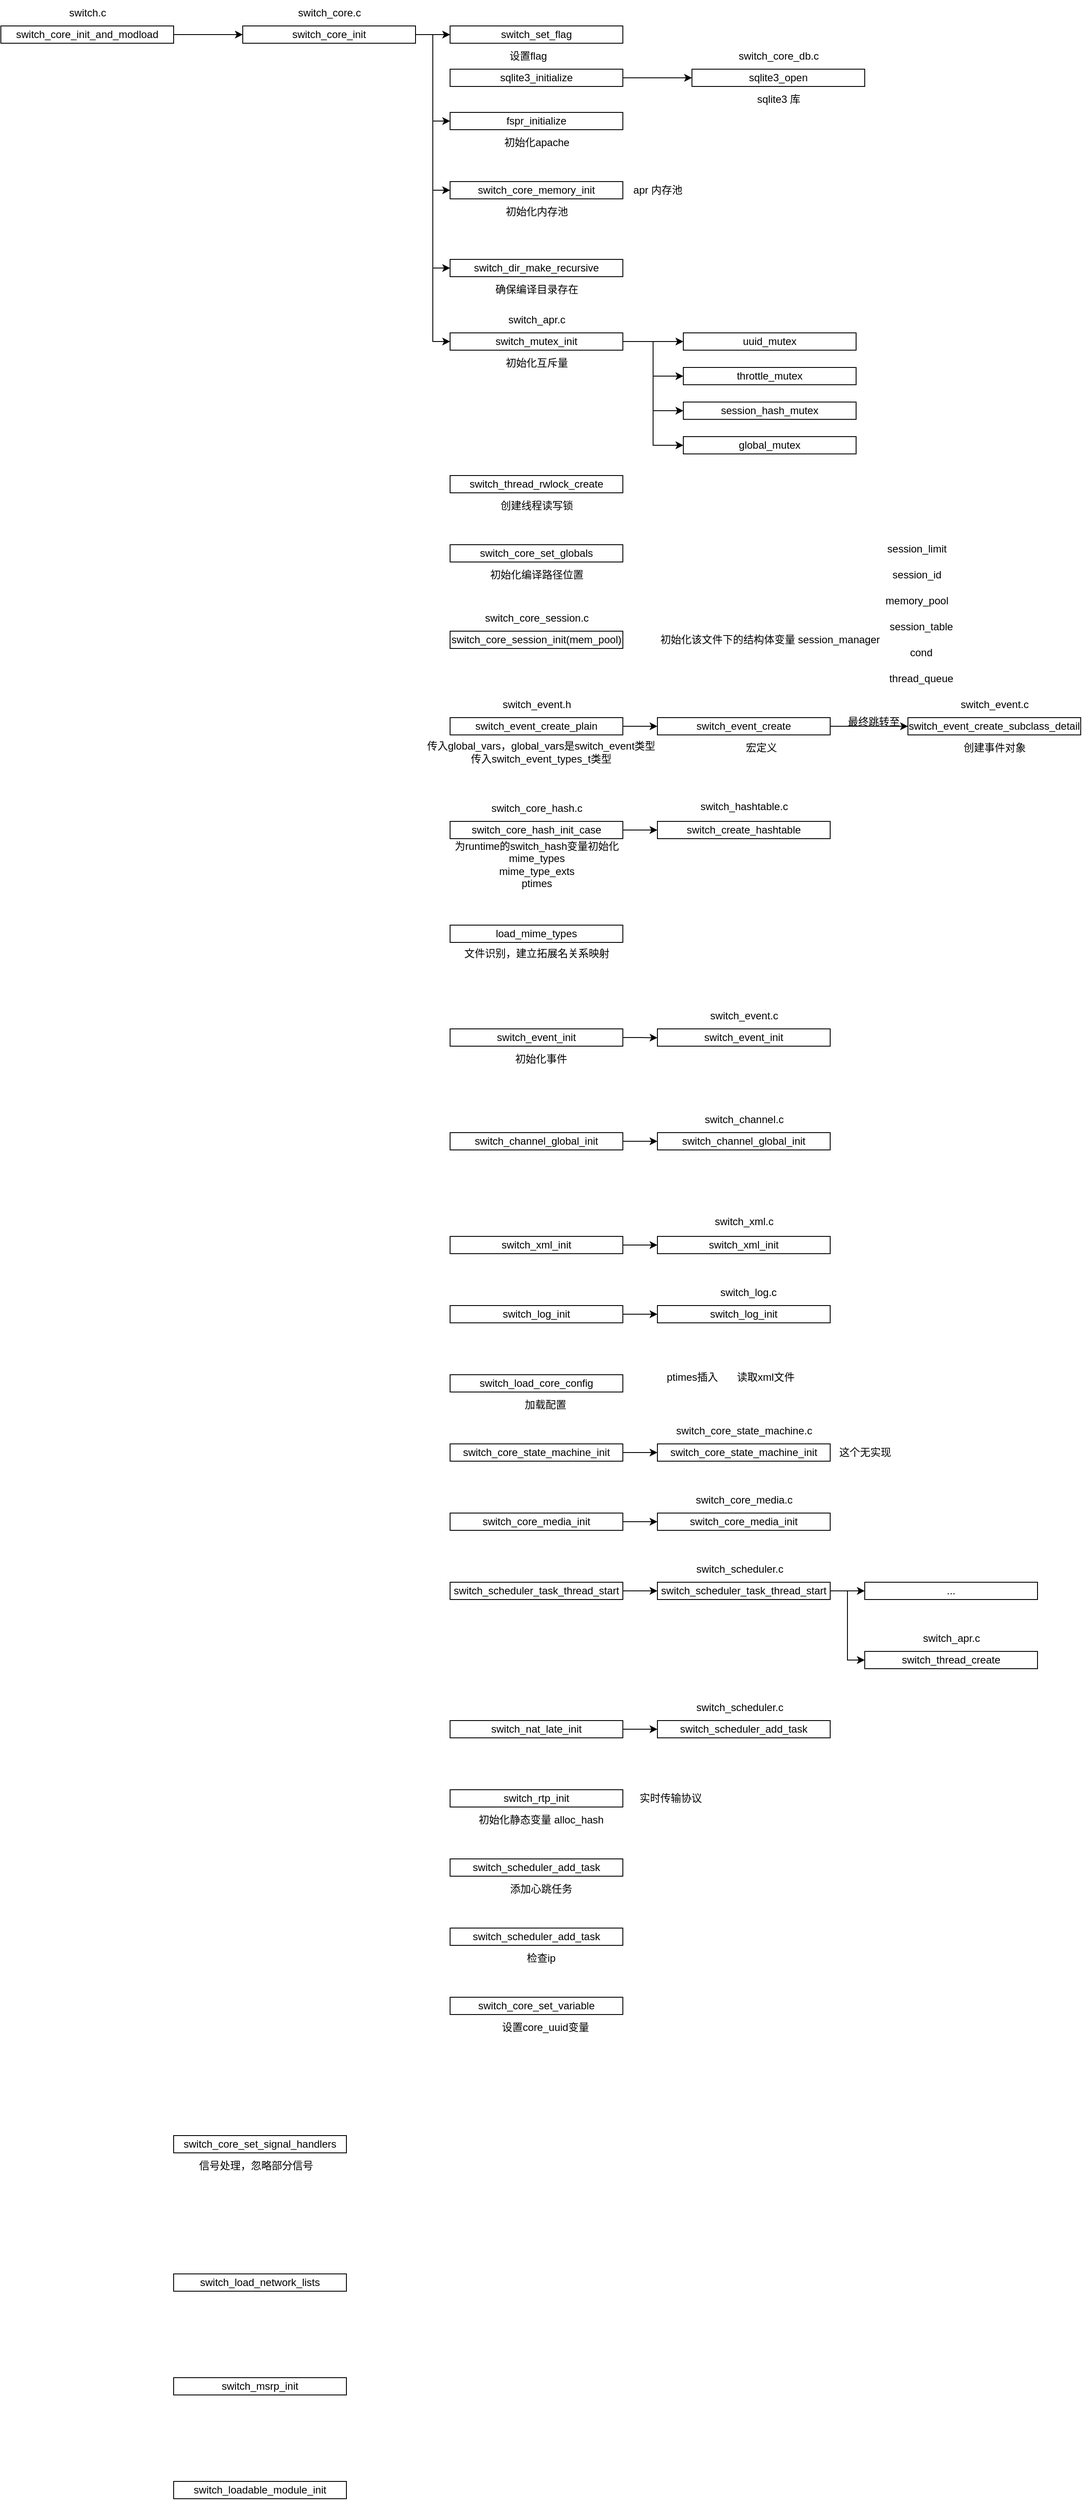 <mxfile version="26.1.1">
  <diagram name="第 1 页" id="NIKm5u_OcecL-wUZ7irG">
    <mxGraphModel dx="2117" dy="1071" grid="1" gridSize="10" guides="1" tooltips="1" connect="1" arrows="1" fold="1" page="0" pageScale="1" pageWidth="827" pageHeight="1169" math="0" shadow="0">
      <root>
        <mxCell id="0" />
        <mxCell id="1" parent="0" />
        <mxCell id="Du1km49-I_4X1p5Vd2DB-17" style="edgeStyle=orthogonalEdgeStyle;rounded=0;orthogonalLoop=1;jettySize=auto;html=1;exitX=1;exitY=0.5;exitDx=0;exitDy=0;entryX=0;entryY=0.5;entryDx=0;entryDy=0;" edge="1" parent="1" source="K7JPd8DOM5qQNK8OJW2y-4" target="Du1km49-I_4X1p5Vd2DB-1">
          <mxGeometry relative="1" as="geometry" />
        </mxCell>
        <mxCell id="K7JPd8DOM5qQNK8OJW2y-4" value="switch_core_init_and_modload" style="rounded=0;whiteSpace=wrap;html=1;" parent="1" vertex="1">
          <mxGeometry x="-640" y="-120" width="200" height="20" as="geometry" />
        </mxCell>
        <mxCell id="Du1km49-I_4X1p5Vd2DB-9" style="edgeStyle=orthogonalEdgeStyle;rounded=0;orthogonalLoop=1;jettySize=auto;html=1;exitX=1;exitY=0.5;exitDx=0;exitDy=0;" edge="1" parent="1" source="Du1km49-I_4X1p5Vd2DB-1" target="Du1km49-I_4X1p5Vd2DB-8">
          <mxGeometry relative="1" as="geometry" />
        </mxCell>
        <mxCell id="Du1km49-I_4X1p5Vd2DB-11" style="edgeStyle=orthogonalEdgeStyle;rounded=0;orthogonalLoop=1;jettySize=auto;html=1;exitX=1;exitY=0.5;exitDx=0;exitDy=0;entryX=0;entryY=0.5;entryDx=0;entryDy=0;" edge="1" parent="1" source="Du1km49-I_4X1p5Vd2DB-1" target="Du1km49-I_4X1p5Vd2DB-10">
          <mxGeometry relative="1" as="geometry" />
        </mxCell>
        <mxCell id="Du1km49-I_4X1p5Vd2DB-13" style="edgeStyle=orthogonalEdgeStyle;rounded=0;orthogonalLoop=1;jettySize=auto;html=1;exitX=1;exitY=0.5;exitDx=0;exitDy=0;entryX=0;entryY=0.5;entryDx=0;entryDy=0;" edge="1" parent="1" source="Du1km49-I_4X1p5Vd2DB-1" target="Du1km49-I_4X1p5Vd2DB-12">
          <mxGeometry relative="1" as="geometry" />
        </mxCell>
        <mxCell id="Du1km49-I_4X1p5Vd2DB-15" style="edgeStyle=orthogonalEdgeStyle;rounded=0;orthogonalLoop=1;jettySize=auto;html=1;exitX=1;exitY=0.5;exitDx=0;exitDy=0;entryX=0;entryY=0.5;entryDx=0;entryDy=0;" edge="1" parent="1" source="Du1km49-I_4X1p5Vd2DB-1" target="Du1km49-I_4X1p5Vd2DB-14">
          <mxGeometry relative="1" as="geometry" />
        </mxCell>
        <mxCell id="Du1km49-I_4X1p5Vd2DB-23" style="edgeStyle=orthogonalEdgeStyle;rounded=0;orthogonalLoop=1;jettySize=auto;html=1;exitX=1;exitY=0.5;exitDx=0;exitDy=0;entryX=0;entryY=0.5;entryDx=0;entryDy=0;" edge="1" parent="1" source="Du1km49-I_4X1p5Vd2DB-1" target="Du1km49-I_4X1p5Vd2DB-21">
          <mxGeometry relative="1" as="geometry" />
        </mxCell>
        <mxCell id="Du1km49-I_4X1p5Vd2DB-1" value="switch_core_init" style="rounded=0;whiteSpace=wrap;html=1;" vertex="1" parent="1">
          <mxGeometry x="-360" y="-120" width="200" height="20" as="geometry" />
        </mxCell>
        <mxCell id="Du1km49-I_4X1p5Vd2DB-5" value="设置flag" style="text;html=1;align=center;verticalAlign=middle;resizable=0;points=[];autosize=1;strokeColor=none;fillColor=none;" vertex="1" parent="1">
          <mxGeometry x="-65" y="-100" width="70" height="30" as="geometry" />
        </mxCell>
        <mxCell id="Du1km49-I_4X1p5Vd2DB-8" value="switch_set_flag" style="rounded=0;whiteSpace=wrap;html=1;" vertex="1" parent="1">
          <mxGeometry x="-120" y="-120" width="200" height="20" as="geometry" />
        </mxCell>
        <mxCell id="Du1km49-I_4X1p5Vd2DB-10" value="fspr_initialize" style="rounded=0;whiteSpace=wrap;html=1;" vertex="1" parent="1">
          <mxGeometry x="-120" y="-20" width="200" height="20" as="geometry" />
        </mxCell>
        <mxCell id="Du1km49-I_4X1p5Vd2DB-12" value="switch_core_memory_init" style="rounded=0;whiteSpace=wrap;html=1;" vertex="1" parent="1">
          <mxGeometry x="-120" y="60" width="200" height="20" as="geometry" />
        </mxCell>
        <mxCell id="Du1km49-I_4X1p5Vd2DB-14" value="switch_dir_make_recursive" style="rounded=0;whiteSpace=wrap;html=1;" vertex="1" parent="1">
          <mxGeometry x="-120" y="150" width="200" height="20" as="geometry" />
        </mxCell>
        <mxCell id="Du1km49-I_4X1p5Vd2DB-16" value="确保编译目录存在" style="text;html=1;align=center;verticalAlign=middle;resizable=0;points=[];autosize=1;strokeColor=none;fillColor=none;" vertex="1" parent="1">
          <mxGeometry x="-80" y="170" width="120" height="30" as="geometry" />
        </mxCell>
        <mxCell id="Du1km49-I_4X1p5Vd2DB-19" value="初始化内存池" style="text;html=1;align=center;verticalAlign=middle;resizable=0;points=[];autosize=1;strokeColor=none;fillColor=none;" vertex="1" parent="1">
          <mxGeometry x="-70" y="80" width="100" height="30" as="geometry" />
        </mxCell>
        <mxCell id="Du1km49-I_4X1p5Vd2DB-20" value="初始化apache" style="text;html=1;align=center;verticalAlign=middle;resizable=0;points=[];autosize=1;strokeColor=none;fillColor=none;" vertex="1" parent="1">
          <mxGeometry x="-70" width="100" height="30" as="geometry" />
        </mxCell>
        <mxCell id="Du1km49-I_4X1p5Vd2DB-28" style="edgeStyle=orthogonalEdgeStyle;rounded=0;orthogonalLoop=1;jettySize=auto;html=1;exitX=1;exitY=0.5;exitDx=0;exitDy=0;" edge="1" parent="1" source="Du1km49-I_4X1p5Vd2DB-21" target="Du1km49-I_4X1p5Vd2DB-25">
          <mxGeometry relative="1" as="geometry" />
        </mxCell>
        <mxCell id="Du1km49-I_4X1p5Vd2DB-30" style="edgeStyle=orthogonalEdgeStyle;rounded=0;orthogonalLoop=1;jettySize=auto;html=1;exitX=1;exitY=0.5;exitDx=0;exitDy=0;entryX=0;entryY=0.5;entryDx=0;entryDy=0;" edge="1" parent="1" source="Du1km49-I_4X1p5Vd2DB-21" target="Du1km49-I_4X1p5Vd2DB-26">
          <mxGeometry relative="1" as="geometry" />
        </mxCell>
        <mxCell id="Du1km49-I_4X1p5Vd2DB-31" style="edgeStyle=orthogonalEdgeStyle;rounded=0;orthogonalLoop=1;jettySize=auto;html=1;exitX=1;exitY=0.5;exitDx=0;exitDy=0;entryX=0;entryY=0.5;entryDx=0;entryDy=0;" edge="1" parent="1" source="Du1km49-I_4X1p5Vd2DB-21" target="Du1km49-I_4X1p5Vd2DB-27">
          <mxGeometry relative="1" as="geometry" />
        </mxCell>
        <mxCell id="Du1km49-I_4X1p5Vd2DB-33" style="edgeStyle=orthogonalEdgeStyle;rounded=0;orthogonalLoop=1;jettySize=auto;html=1;exitX=1;exitY=0.5;exitDx=0;exitDy=0;entryX=0;entryY=0.5;entryDx=0;entryDy=0;" edge="1" parent="1" source="Du1km49-I_4X1p5Vd2DB-21" target="Du1km49-I_4X1p5Vd2DB-32">
          <mxGeometry relative="1" as="geometry" />
        </mxCell>
        <mxCell id="Du1km49-I_4X1p5Vd2DB-21" value="switch_mutex_init" style="rounded=0;whiteSpace=wrap;html=1;" vertex="1" parent="1">
          <mxGeometry x="-120" y="235" width="200" height="20" as="geometry" />
        </mxCell>
        <mxCell id="Du1km49-I_4X1p5Vd2DB-24" value="初始化互斥量" style="text;html=1;align=center;verticalAlign=middle;resizable=0;points=[];autosize=1;strokeColor=none;fillColor=none;" vertex="1" parent="1">
          <mxGeometry x="-70" y="255" width="100" height="30" as="geometry" />
        </mxCell>
        <mxCell id="Du1km49-I_4X1p5Vd2DB-25" value="uuid_mutex" style="rounded=0;whiteSpace=wrap;html=1;" vertex="1" parent="1">
          <mxGeometry x="150" y="235" width="200" height="20" as="geometry" />
        </mxCell>
        <mxCell id="Du1km49-I_4X1p5Vd2DB-26" value="throttle_mutex" style="rounded=0;whiteSpace=wrap;html=1;" vertex="1" parent="1">
          <mxGeometry x="150" y="275" width="200" height="20" as="geometry" />
        </mxCell>
        <mxCell id="Du1km49-I_4X1p5Vd2DB-27" value="session_hash_mutex" style="rounded=0;whiteSpace=wrap;html=1;" vertex="1" parent="1">
          <mxGeometry x="150" y="315" width="200" height="20" as="geometry" />
        </mxCell>
        <mxCell id="Du1km49-I_4X1p5Vd2DB-32" value="global_mutex" style="rounded=0;whiteSpace=wrap;html=1;" vertex="1" parent="1">
          <mxGeometry x="150" y="355" width="200" height="20" as="geometry" />
        </mxCell>
        <mxCell id="Du1km49-I_4X1p5Vd2DB-34" value="switch.c" style="text;html=1;align=center;verticalAlign=middle;resizable=0;points=[];autosize=1;strokeColor=none;fillColor=none;" vertex="1" parent="1">
          <mxGeometry x="-575" y="-150" width="70" height="30" as="geometry" />
        </mxCell>
        <mxCell id="Du1km49-I_4X1p5Vd2DB-35" value="switch_core.c" style="text;html=1;align=center;verticalAlign=middle;resizable=0;points=[];autosize=1;strokeColor=none;fillColor=none;" vertex="1" parent="1">
          <mxGeometry x="-310" y="-150" width="100" height="30" as="geometry" />
        </mxCell>
        <mxCell id="Du1km49-I_4X1p5Vd2DB-37" value="switch_apr.c" style="text;html=1;align=center;verticalAlign=middle;resizable=0;points=[];autosize=1;strokeColor=none;fillColor=none;" vertex="1" parent="1">
          <mxGeometry x="-65" y="205" width="90" height="30" as="geometry" />
        </mxCell>
        <mxCell id="Du1km49-I_4X1p5Vd2DB-38" value="switch_thread_rwlock_create" style="rounded=0;whiteSpace=wrap;html=1;" vertex="1" parent="1">
          <mxGeometry x="-120" y="400" width="200" height="20" as="geometry" />
        </mxCell>
        <mxCell id="Du1km49-I_4X1p5Vd2DB-39" value="switch_core_set_globals" style="rounded=0;whiteSpace=wrap;html=1;" vertex="1" parent="1">
          <mxGeometry x="-120" y="480" width="200" height="20" as="geometry" />
        </mxCell>
        <mxCell id="Du1km49-I_4X1p5Vd2DB-40" value="switch_core_session_init(mem_pool)" style="rounded=0;whiteSpace=wrap;html=1;" vertex="1" parent="1">
          <mxGeometry x="-120" y="580" width="200" height="20" as="geometry" />
        </mxCell>
        <mxCell id="Du1km49-I_4X1p5Vd2DB-75" style="edgeStyle=orthogonalEdgeStyle;rounded=0;orthogonalLoop=1;jettySize=auto;html=1;exitX=1;exitY=0.5;exitDx=0;exitDy=0;" edge="1" parent="1" source="Du1km49-I_4X1p5Vd2DB-41" target="Du1km49-I_4X1p5Vd2DB-68">
          <mxGeometry relative="1" as="geometry" />
        </mxCell>
        <mxCell id="Du1km49-I_4X1p5Vd2DB-41" value="switch_event_create_plain" style="rounded=0;whiteSpace=wrap;html=1;" vertex="1" parent="1">
          <mxGeometry x="-120" y="680" width="200" height="20" as="geometry" />
        </mxCell>
        <mxCell id="Du1km49-I_4X1p5Vd2DB-81" style="edgeStyle=orthogonalEdgeStyle;rounded=0;orthogonalLoop=1;jettySize=auto;html=1;exitX=1;exitY=0.5;exitDx=0;exitDy=0;entryX=0;entryY=0.5;entryDx=0;entryDy=0;" edge="1" parent="1" source="Du1km49-I_4X1p5Vd2DB-42" target="Du1km49-I_4X1p5Vd2DB-80">
          <mxGeometry relative="1" as="geometry" />
        </mxCell>
        <mxCell id="Du1km49-I_4X1p5Vd2DB-42" value="switch_core_hash_init_case" style="rounded=0;whiteSpace=wrap;html=1;" vertex="1" parent="1">
          <mxGeometry x="-120" y="800" width="200" height="20" as="geometry" />
        </mxCell>
        <mxCell id="Du1km49-I_4X1p5Vd2DB-43" value="load_mime_types" style="rounded=0;whiteSpace=wrap;html=1;" vertex="1" parent="1">
          <mxGeometry x="-120" y="920" width="200" height="20" as="geometry" />
        </mxCell>
        <mxCell id="Du1km49-I_4X1p5Vd2DB-44" value="创建线程读写锁" style="text;html=1;align=center;verticalAlign=middle;resizable=0;points=[];autosize=1;strokeColor=none;fillColor=none;" vertex="1" parent="1">
          <mxGeometry x="-75" y="420" width="110" height="30" as="geometry" />
        </mxCell>
        <mxCell id="Du1km49-I_4X1p5Vd2DB-46" value="初始化编译路径位置" style="text;html=1;align=center;verticalAlign=middle;resizable=0;points=[];autosize=1;strokeColor=none;fillColor=none;" vertex="1" parent="1">
          <mxGeometry x="-85" y="500" width="130" height="30" as="geometry" />
        </mxCell>
        <mxCell id="Du1km49-I_4X1p5Vd2DB-49" style="edgeStyle=orthogonalEdgeStyle;rounded=0;orthogonalLoop=1;jettySize=auto;html=1;exitX=1;exitY=0.5;exitDx=0;exitDy=0;entryX=0;entryY=0.5;entryDx=0;entryDy=0;" edge="1" parent="1" source="Du1km49-I_4X1p5Vd2DB-47" target="Du1km49-I_4X1p5Vd2DB-51">
          <mxGeometry relative="1" as="geometry">
            <mxPoint x="160.0" y="-59.69" as="targetPoint" />
          </mxGeometry>
        </mxCell>
        <mxCell id="Du1km49-I_4X1p5Vd2DB-47" value="sqlite3_initialize" style="rounded=0;whiteSpace=wrap;html=1;" vertex="1" parent="1">
          <mxGeometry x="-120" y="-70" width="200" height="20" as="geometry" />
        </mxCell>
        <mxCell id="Du1km49-I_4X1p5Vd2DB-48" value="switch_core_db.c" style="text;html=1;align=center;verticalAlign=middle;resizable=0;points=[];autosize=1;strokeColor=none;fillColor=none;" vertex="1" parent="1">
          <mxGeometry x="200" y="-100" width="120" height="30" as="geometry" />
        </mxCell>
        <mxCell id="Du1km49-I_4X1p5Vd2DB-51" value="sqlite3_open" style="rounded=0;whiteSpace=wrap;html=1;" vertex="1" parent="1">
          <mxGeometry x="160" y="-70" width="200" height="20" as="geometry" />
        </mxCell>
        <mxCell id="Du1km49-I_4X1p5Vd2DB-54" value="sqlite3 库" style="text;html=1;align=center;verticalAlign=middle;resizable=0;points=[];autosize=1;strokeColor=none;fillColor=none;" vertex="1" parent="1">
          <mxGeometry x="225" y="-50" width="70" height="30" as="geometry" />
        </mxCell>
        <mxCell id="Du1km49-I_4X1p5Vd2DB-56" value="switch_core_session.c" style="text;html=1;align=center;verticalAlign=middle;resizable=0;points=[];autosize=1;strokeColor=none;fillColor=none;" vertex="1" parent="1">
          <mxGeometry x="-90" y="550" width="140" height="30" as="geometry" />
        </mxCell>
        <mxCell id="Du1km49-I_4X1p5Vd2DB-58" value="初始化该文件下的结构体变量 session_manager" style="text;html=1;align=center;verticalAlign=middle;resizable=0;points=[];autosize=1;strokeColor=none;fillColor=none;" vertex="1" parent="1">
          <mxGeometry x="110" y="575" width="280" height="30" as="geometry" />
        </mxCell>
        <mxCell id="Du1km49-I_4X1p5Vd2DB-60" value="session_limit" style="text;html=1;align=center;verticalAlign=middle;resizable=0;points=[];autosize=1;strokeColor=none;fillColor=none;" vertex="1" parent="1">
          <mxGeometry x="375" y="470" width="90" height="30" as="geometry" />
        </mxCell>
        <mxCell id="Du1km49-I_4X1p5Vd2DB-61" value="session_id" style="text;html=1;align=center;verticalAlign=middle;resizable=0;points=[];autosize=1;strokeColor=none;fillColor=none;" vertex="1" parent="1">
          <mxGeometry x="380" y="500" width="80" height="30" as="geometry" />
        </mxCell>
        <mxCell id="Du1km49-I_4X1p5Vd2DB-62" value="memory_pool" style="text;html=1;align=center;verticalAlign=middle;resizable=0;points=[];autosize=1;strokeColor=none;fillColor=none;" vertex="1" parent="1">
          <mxGeometry x="370" y="530" width="100" height="30" as="geometry" />
        </mxCell>
        <mxCell id="Du1km49-I_4X1p5Vd2DB-63" value="session_table" style="text;html=1;align=center;verticalAlign=middle;resizable=0;points=[];autosize=1;strokeColor=none;fillColor=none;" vertex="1" parent="1">
          <mxGeometry x="375" y="560" width="100" height="30" as="geometry" />
        </mxCell>
        <mxCell id="Du1km49-I_4X1p5Vd2DB-64" value="cond" style="text;html=1;align=center;verticalAlign=middle;resizable=0;points=[];autosize=1;strokeColor=none;fillColor=none;" vertex="1" parent="1">
          <mxGeometry x="400" y="590" width="50" height="30" as="geometry" />
        </mxCell>
        <mxCell id="Du1km49-I_4X1p5Vd2DB-65" value="thread_queue" style="text;html=1;align=center;verticalAlign=middle;resizable=0;points=[];autosize=1;strokeColor=none;fillColor=none;" vertex="1" parent="1">
          <mxGeometry x="375" y="620" width="100" height="30" as="geometry" />
        </mxCell>
        <mxCell id="Du1km49-I_4X1p5Vd2DB-66" value="switch_event.h" style="text;html=1;align=center;verticalAlign=middle;resizable=0;points=[];autosize=1;strokeColor=none;fillColor=none;" vertex="1" parent="1">
          <mxGeometry x="-70" y="650" width="100" height="30" as="geometry" />
        </mxCell>
        <mxCell id="Du1km49-I_4X1p5Vd2DB-67" value="传入global_vars，global_vars是switch_event类型&lt;div&gt;传入switch_event_types_t类型&lt;/div&gt;" style="text;html=1;align=center;verticalAlign=middle;resizable=0;points=[];autosize=1;strokeColor=none;fillColor=none;" vertex="1" parent="1">
          <mxGeometry x="-160" y="700" width="290" height="40" as="geometry" />
        </mxCell>
        <mxCell id="Du1km49-I_4X1p5Vd2DB-71" style="edgeStyle=orthogonalEdgeStyle;rounded=0;orthogonalLoop=1;jettySize=auto;html=1;exitX=1;exitY=0.5;exitDx=0;exitDy=0;" edge="1" parent="1" source="Du1km49-I_4X1p5Vd2DB-68" target="Du1km49-I_4X1p5Vd2DB-73">
          <mxGeometry relative="1" as="geometry">
            <mxPoint x="410" y="690" as="targetPoint" />
          </mxGeometry>
        </mxCell>
        <mxCell id="Du1km49-I_4X1p5Vd2DB-68" value="switch_event_create" style="rounded=0;whiteSpace=wrap;html=1;" vertex="1" parent="1">
          <mxGeometry x="120" y="680" width="200" height="20" as="geometry" />
        </mxCell>
        <mxCell id="Du1km49-I_4X1p5Vd2DB-69" value="宏定义" style="text;html=1;align=center;verticalAlign=middle;resizable=0;points=[];autosize=1;strokeColor=none;fillColor=none;" vertex="1" parent="1">
          <mxGeometry x="210" y="700" width="60" height="30" as="geometry" />
        </mxCell>
        <mxCell id="Du1km49-I_4X1p5Vd2DB-72" value="最终跳转至" style="text;html=1;align=center;verticalAlign=middle;resizable=0;points=[];autosize=1;strokeColor=none;fillColor=none;" vertex="1" parent="1">
          <mxGeometry x="330" y="670" width="80" height="30" as="geometry" />
        </mxCell>
        <mxCell id="Du1km49-I_4X1p5Vd2DB-73" value="switch_event_create_subclass_detail" style="rounded=0;whiteSpace=wrap;html=1;" vertex="1" parent="1">
          <mxGeometry x="410" y="680" width="200" height="20" as="geometry" />
        </mxCell>
        <mxCell id="Du1km49-I_4X1p5Vd2DB-74" value="switch_event.c" style="text;html=1;align=center;verticalAlign=middle;resizable=0;points=[];autosize=1;strokeColor=none;fillColor=none;" vertex="1" parent="1">
          <mxGeometry x="460" y="650" width="100" height="30" as="geometry" />
        </mxCell>
        <mxCell id="Du1km49-I_4X1p5Vd2DB-76" value="创建事件对象" style="text;html=1;align=center;verticalAlign=middle;resizable=0;points=[];autosize=1;strokeColor=none;fillColor=none;" vertex="1" parent="1">
          <mxGeometry x="460" y="700" width="100" height="30" as="geometry" />
        </mxCell>
        <mxCell id="Du1km49-I_4X1p5Vd2DB-77" value="switch_core_hash.c" style="text;html=1;align=center;verticalAlign=middle;resizable=0;points=[];autosize=1;strokeColor=none;fillColor=none;" vertex="1" parent="1">
          <mxGeometry x="-85" y="770" width="130" height="30" as="geometry" />
        </mxCell>
        <mxCell id="Du1km49-I_4X1p5Vd2DB-78" value="为runtime的switch_hash变量初始化&lt;div&gt;mime_types&lt;/div&gt;&lt;div&gt;mime_type_exts&lt;/div&gt;&lt;div&gt;ptimes&lt;/div&gt;" style="text;html=1;align=center;verticalAlign=middle;resizable=0;points=[];autosize=1;strokeColor=none;fillColor=none;" vertex="1" parent="1">
          <mxGeometry x="-125" y="815" width="210" height="70" as="geometry" />
        </mxCell>
        <mxCell id="Du1km49-I_4X1p5Vd2DB-80" value="switch_create_hashtable" style="rounded=0;whiteSpace=wrap;html=1;" vertex="1" parent="1">
          <mxGeometry x="120" y="800" width="200" height="20" as="geometry" />
        </mxCell>
        <mxCell id="Du1km49-I_4X1p5Vd2DB-82" value="switch_hashtable.c" style="text;html=1;align=center;verticalAlign=middle;resizable=0;points=[];autosize=1;strokeColor=none;fillColor=none;" vertex="1" parent="1">
          <mxGeometry x="160" y="768" width="120" height="30" as="geometry" />
        </mxCell>
        <mxCell id="Du1km49-I_4X1p5Vd2DB-86" value="文件识别，建立拓展名关系映射" style="text;html=1;align=center;verticalAlign=middle;resizable=0;points=[];autosize=1;strokeColor=none;fillColor=none;" vertex="1" parent="1">
          <mxGeometry x="-115" y="938" width="190" height="30" as="geometry" />
        </mxCell>
        <mxCell id="Du1km49-I_4X1p5Vd2DB-90" style="edgeStyle=orthogonalEdgeStyle;rounded=0;orthogonalLoop=1;jettySize=auto;html=1;exitX=1;exitY=0.5;exitDx=0;exitDy=0;" edge="1" parent="1" source="Du1km49-I_4X1p5Vd2DB-87">
          <mxGeometry relative="1" as="geometry">
            <mxPoint x="120" y="1050.286" as="targetPoint" />
          </mxGeometry>
        </mxCell>
        <mxCell id="Du1km49-I_4X1p5Vd2DB-87" value="switch_event_init" style="rounded=0;whiteSpace=wrap;html=1;" vertex="1" parent="1">
          <mxGeometry x="-120" y="1040" width="200" height="20" as="geometry" />
        </mxCell>
        <mxCell id="Du1km49-I_4X1p5Vd2DB-88" value="apr 内存池" style="text;html=1;align=center;verticalAlign=middle;resizable=0;points=[];autosize=1;strokeColor=none;fillColor=none;" vertex="1" parent="1">
          <mxGeometry x="80" y="55" width="80" height="30" as="geometry" />
        </mxCell>
        <mxCell id="Du1km49-I_4X1p5Vd2DB-89" value="初始化事件" style="text;html=1;align=center;verticalAlign=middle;resizable=0;points=[];autosize=1;strokeColor=none;fillColor=none;" vertex="1" parent="1">
          <mxGeometry x="-55" y="1060" width="80" height="30" as="geometry" />
        </mxCell>
        <mxCell id="Du1km49-I_4X1p5Vd2DB-91" value="switch_event_init" style="rounded=0;whiteSpace=wrap;html=1;" vertex="1" parent="1">
          <mxGeometry x="120" y="1040" width="200" height="20" as="geometry" />
        </mxCell>
        <mxCell id="Du1km49-I_4X1p5Vd2DB-92" value="switch_event.c" style="text;html=1;align=center;verticalAlign=middle;resizable=0;points=[];autosize=1;strokeColor=none;fillColor=none;" vertex="1" parent="1">
          <mxGeometry x="170" y="1010" width="100" height="30" as="geometry" />
        </mxCell>
        <mxCell id="Du1km49-I_4X1p5Vd2DB-99" style="edgeStyle=orthogonalEdgeStyle;rounded=0;orthogonalLoop=1;jettySize=auto;html=1;exitX=1;exitY=0.5;exitDx=0;exitDy=0;entryX=0;entryY=0.5;entryDx=0;entryDy=0;" edge="1" parent="1" source="Du1km49-I_4X1p5Vd2DB-93" target="Du1km49-I_4X1p5Vd2DB-97">
          <mxGeometry relative="1" as="geometry" />
        </mxCell>
        <mxCell id="Du1km49-I_4X1p5Vd2DB-93" value="switch_channel_global_init" style="rounded=0;whiteSpace=wrap;html=1;" vertex="1" parent="1">
          <mxGeometry x="-120" y="1160" width="200" height="20" as="geometry" />
        </mxCell>
        <mxCell id="Du1km49-I_4X1p5Vd2DB-97" value="switch_channel_global_init" style="rounded=0;whiteSpace=wrap;html=1;" vertex="1" parent="1">
          <mxGeometry x="120" y="1160" width="200" height="20" as="geometry" />
        </mxCell>
        <mxCell id="Du1km49-I_4X1p5Vd2DB-100" value="switch_channel.c" style="text;html=1;align=center;verticalAlign=middle;resizable=0;points=[];autosize=1;strokeColor=none;fillColor=none;" vertex="1" parent="1">
          <mxGeometry x="165" y="1130" width="110" height="30" as="geometry" />
        </mxCell>
        <mxCell id="Du1km49-I_4X1p5Vd2DB-104" style="edgeStyle=orthogonalEdgeStyle;rounded=0;orthogonalLoop=1;jettySize=auto;html=1;exitX=1;exitY=0.5;exitDx=0;exitDy=0;entryX=0;entryY=0.5;entryDx=0;entryDy=0;" edge="1" parent="1" source="Du1km49-I_4X1p5Vd2DB-101" target="Du1km49-I_4X1p5Vd2DB-103">
          <mxGeometry relative="1" as="geometry" />
        </mxCell>
        <mxCell id="Du1km49-I_4X1p5Vd2DB-101" value="switch_xml_init" style="rounded=0;whiteSpace=wrap;html=1;" vertex="1" parent="1">
          <mxGeometry x="-120" y="1280" width="200" height="20" as="geometry" />
        </mxCell>
        <mxCell id="Du1km49-I_4X1p5Vd2DB-103" value="switch_xml_init" style="rounded=0;whiteSpace=wrap;html=1;" vertex="1" parent="1">
          <mxGeometry x="120" y="1280" width="200" height="20" as="geometry" />
        </mxCell>
        <mxCell id="Du1km49-I_4X1p5Vd2DB-105" value="switch_xml.c" style="text;html=1;align=center;verticalAlign=middle;resizable=0;points=[];autosize=1;strokeColor=none;fillColor=none;" vertex="1" parent="1">
          <mxGeometry x="175" y="1248" width="90" height="30" as="geometry" />
        </mxCell>
        <mxCell id="Du1km49-I_4X1p5Vd2DB-108" style="edgeStyle=orthogonalEdgeStyle;rounded=0;orthogonalLoop=1;jettySize=auto;html=1;exitX=1;exitY=0.5;exitDx=0;exitDy=0;entryX=0;entryY=0.5;entryDx=0;entryDy=0;" edge="1" parent="1" source="Du1km49-I_4X1p5Vd2DB-106" target="Du1km49-I_4X1p5Vd2DB-107">
          <mxGeometry relative="1" as="geometry" />
        </mxCell>
        <mxCell id="Du1km49-I_4X1p5Vd2DB-106" value="switch_log_init" style="rounded=0;whiteSpace=wrap;html=1;" vertex="1" parent="1">
          <mxGeometry x="-120" y="1360" width="200" height="20" as="geometry" />
        </mxCell>
        <mxCell id="Du1km49-I_4X1p5Vd2DB-107" value="switch_log_init" style="rounded=0;whiteSpace=wrap;html=1;" vertex="1" parent="1">
          <mxGeometry x="120" y="1360" width="200" height="20" as="geometry" />
        </mxCell>
        <mxCell id="Du1km49-I_4X1p5Vd2DB-109" value="switch_log.c" style="text;html=1;align=center;verticalAlign=middle;resizable=0;points=[];autosize=1;strokeColor=none;fillColor=none;" vertex="1" parent="1">
          <mxGeometry x="180" y="1330" width="90" height="30" as="geometry" />
        </mxCell>
        <mxCell id="Du1km49-I_4X1p5Vd2DB-111" value="&lt;span style=&quot;text-align: left;&quot;&gt;switch_load_core_config&lt;/span&gt;" style="rounded=0;whiteSpace=wrap;html=1;" vertex="1" parent="1">
          <mxGeometry x="-120" y="1440" width="200" height="20" as="geometry" />
        </mxCell>
        <mxCell id="Du1km49-I_4X1p5Vd2DB-113" value="ptimes插入" style="text;html=1;align=center;verticalAlign=middle;resizable=0;points=[];autosize=1;strokeColor=none;fillColor=none;" vertex="1" parent="1">
          <mxGeometry x="120" y="1428" width="80" height="30" as="geometry" />
        </mxCell>
        <mxCell id="Du1km49-I_4X1p5Vd2DB-114" value="读取xml文件" style="text;html=1;align=center;verticalAlign=middle;resizable=0;points=[];autosize=1;strokeColor=none;fillColor=none;" vertex="1" parent="1">
          <mxGeometry x="200" y="1428" width="90" height="30" as="geometry" />
        </mxCell>
        <mxCell id="Du1km49-I_4X1p5Vd2DB-115" value="加载配置" style="text;html=1;align=center;verticalAlign=middle;resizable=0;points=[];autosize=1;strokeColor=none;fillColor=none;" vertex="1" parent="1">
          <mxGeometry x="-45" y="1460" width="70" height="30" as="geometry" />
        </mxCell>
        <mxCell id="Du1km49-I_4X1p5Vd2DB-121" style="edgeStyle=orthogonalEdgeStyle;rounded=0;orthogonalLoop=1;jettySize=auto;html=1;exitX=1;exitY=0.5;exitDx=0;exitDy=0;" edge="1" parent="1" source="Du1km49-I_4X1p5Vd2DB-117" target="Du1km49-I_4X1p5Vd2DB-118">
          <mxGeometry relative="1" as="geometry" />
        </mxCell>
        <mxCell id="Du1km49-I_4X1p5Vd2DB-117" value="&lt;span style=&quot;text-align: left;&quot;&gt;switch_core_state_machine_init&lt;/span&gt;" style="rounded=0;whiteSpace=wrap;html=1;" vertex="1" parent="1">
          <mxGeometry x="-120" y="1520" width="200" height="20" as="geometry" />
        </mxCell>
        <mxCell id="Du1km49-I_4X1p5Vd2DB-118" value="&lt;span style=&quot;text-align: left;&quot;&gt;switch_core_state_machine_init&lt;/span&gt;" style="rounded=0;whiteSpace=wrap;html=1;" vertex="1" parent="1">
          <mxGeometry x="120" y="1520" width="200" height="20" as="geometry" />
        </mxCell>
        <mxCell id="Du1km49-I_4X1p5Vd2DB-119" value="switch_core_state_machine.c" style="text;html=1;align=center;verticalAlign=middle;resizable=0;points=[];autosize=1;strokeColor=none;fillColor=none;" vertex="1" parent="1">
          <mxGeometry x="130" y="1490" width="180" height="30" as="geometry" />
        </mxCell>
        <mxCell id="Du1km49-I_4X1p5Vd2DB-120" value="这个无实现" style="text;html=1;align=center;verticalAlign=middle;resizable=0;points=[];autosize=1;strokeColor=none;fillColor=none;" vertex="1" parent="1">
          <mxGeometry x="320" y="1515" width="80" height="30" as="geometry" />
        </mxCell>
        <mxCell id="Du1km49-I_4X1p5Vd2DB-126" style="edgeStyle=orthogonalEdgeStyle;rounded=0;orthogonalLoop=1;jettySize=auto;html=1;exitX=1;exitY=0.5;exitDx=0;exitDy=0;" edge="1" parent="1" source="Du1km49-I_4X1p5Vd2DB-124" target="Du1km49-I_4X1p5Vd2DB-125">
          <mxGeometry relative="1" as="geometry" />
        </mxCell>
        <mxCell id="Du1km49-I_4X1p5Vd2DB-124" value="&lt;span style=&quot;text-align: left;&quot;&gt;switch_core_media_init&lt;/span&gt;" style="rounded=0;whiteSpace=wrap;html=1;" vertex="1" parent="1">
          <mxGeometry x="-120" y="1600" width="200" height="20" as="geometry" />
        </mxCell>
        <mxCell id="Du1km49-I_4X1p5Vd2DB-125" value="&lt;span style=&quot;text-align: left;&quot;&gt;switch_core_media_init&lt;/span&gt;" style="rounded=0;whiteSpace=wrap;html=1;" vertex="1" parent="1">
          <mxGeometry x="120" y="1600" width="200" height="20" as="geometry" />
        </mxCell>
        <mxCell id="Du1km49-I_4X1p5Vd2DB-127" value="switch_core_media.c" style="text;html=1;align=center;verticalAlign=middle;resizable=0;points=[];autosize=1;strokeColor=none;fillColor=none;" vertex="1" parent="1">
          <mxGeometry x="150" y="1570" width="140" height="30" as="geometry" />
        </mxCell>
        <mxCell id="Du1km49-I_4X1p5Vd2DB-132" style="edgeStyle=orthogonalEdgeStyle;rounded=0;orthogonalLoop=1;jettySize=auto;html=1;exitX=1;exitY=0.5;exitDx=0;exitDy=0;" edge="1" parent="1" source="Du1km49-I_4X1p5Vd2DB-129" target="Du1km49-I_4X1p5Vd2DB-130">
          <mxGeometry relative="1" as="geometry" />
        </mxCell>
        <mxCell id="Du1km49-I_4X1p5Vd2DB-129" value="&lt;span style=&quot;text-align: left;&quot;&gt;switch_scheduler_task_thread_start&lt;/span&gt;" style="rounded=0;whiteSpace=wrap;html=1;" vertex="1" parent="1">
          <mxGeometry x="-120" y="1680" width="200" height="20" as="geometry" />
        </mxCell>
        <mxCell id="Du1km49-I_4X1p5Vd2DB-135" style="edgeStyle=orthogonalEdgeStyle;rounded=0;orthogonalLoop=1;jettySize=auto;html=1;exitX=1;exitY=0.5;exitDx=0;exitDy=0;entryX=0;entryY=0.5;entryDx=0;entryDy=0;" edge="1" parent="1" source="Du1km49-I_4X1p5Vd2DB-130" target="Du1km49-I_4X1p5Vd2DB-133">
          <mxGeometry relative="1" as="geometry" />
        </mxCell>
        <mxCell id="Du1km49-I_4X1p5Vd2DB-136" style="edgeStyle=orthogonalEdgeStyle;rounded=0;orthogonalLoop=1;jettySize=auto;html=1;exitX=1;exitY=0.5;exitDx=0;exitDy=0;entryX=0;entryY=0.5;entryDx=0;entryDy=0;" edge="1" parent="1" source="Du1km49-I_4X1p5Vd2DB-130" target="Du1km49-I_4X1p5Vd2DB-134">
          <mxGeometry relative="1" as="geometry" />
        </mxCell>
        <mxCell id="Du1km49-I_4X1p5Vd2DB-130" value="&lt;span style=&quot;text-align: left;&quot;&gt;switch_scheduler_task_thread_start&lt;/span&gt;" style="rounded=0;whiteSpace=wrap;html=1;" vertex="1" parent="1">
          <mxGeometry x="120" y="1680" width="200" height="20" as="geometry" />
        </mxCell>
        <mxCell id="Du1km49-I_4X1p5Vd2DB-131" value="switch_scheduler.c" style="text;html=1;align=center;verticalAlign=middle;resizable=0;points=[];autosize=1;strokeColor=none;fillColor=none;" vertex="1" parent="1">
          <mxGeometry x="155" y="1650" width="120" height="30" as="geometry" />
        </mxCell>
        <mxCell id="Du1km49-I_4X1p5Vd2DB-133" value="&lt;span style=&quot;text-align: left;&quot;&gt;...&lt;/span&gt;" style="rounded=0;whiteSpace=wrap;html=1;" vertex="1" parent="1">
          <mxGeometry x="360" y="1680" width="200" height="20" as="geometry" />
        </mxCell>
        <mxCell id="Du1km49-I_4X1p5Vd2DB-134" value="&lt;span style=&quot;text-align: left;&quot;&gt;switch_thread_create&lt;/span&gt;" style="rounded=0;whiteSpace=wrap;html=1;" vertex="1" parent="1">
          <mxGeometry x="360" y="1760" width="200" height="20" as="geometry" />
        </mxCell>
        <mxCell id="Du1km49-I_4X1p5Vd2DB-138" value="switch_apr.c" style="text;html=1;align=center;verticalAlign=middle;resizable=0;points=[];autosize=1;strokeColor=none;fillColor=none;" vertex="1" parent="1">
          <mxGeometry x="415" y="1730" width="90" height="30" as="geometry" />
        </mxCell>
        <mxCell id="Du1km49-I_4X1p5Vd2DB-145" style="edgeStyle=orthogonalEdgeStyle;rounded=0;orthogonalLoop=1;jettySize=auto;html=1;exitX=1;exitY=0.5;exitDx=0;exitDy=0;" edge="1" parent="1" source="Du1km49-I_4X1p5Vd2DB-139" target="Du1km49-I_4X1p5Vd2DB-143">
          <mxGeometry relative="1" as="geometry" />
        </mxCell>
        <mxCell id="Du1km49-I_4X1p5Vd2DB-139" value="&lt;span style=&quot;text-align: left;&quot;&gt;switch_nat_late_init&lt;/span&gt;" style="rounded=0;whiteSpace=wrap;html=1;" vertex="1" parent="1">
          <mxGeometry x="-120" y="1840" width="200" height="20" as="geometry" />
        </mxCell>
        <mxCell id="Du1km49-I_4X1p5Vd2DB-141" value="&lt;span style=&quot;text-align: left;&quot;&gt;switch_rtp_init&lt;/span&gt;" style="rounded=0;whiteSpace=wrap;html=1;" vertex="1" parent="1">
          <mxGeometry x="-120" y="1920" width="200" height="20" as="geometry" />
        </mxCell>
        <mxCell id="Du1km49-I_4X1p5Vd2DB-143" value="&lt;span style=&quot;text-align: left;&quot;&gt;switch_scheduler_add_task&lt;/span&gt;" style="rounded=0;whiteSpace=wrap;html=1;" vertex="1" parent="1">
          <mxGeometry x="120" y="1840" width="200" height="20" as="geometry" />
        </mxCell>
        <mxCell id="Du1km49-I_4X1p5Vd2DB-146" value="switch_scheduler.c" style="text;html=1;align=center;verticalAlign=middle;resizable=0;points=[];autosize=1;strokeColor=none;fillColor=none;" vertex="1" parent="1">
          <mxGeometry x="155" y="1810" width="120" height="30" as="geometry" />
        </mxCell>
        <mxCell id="Du1km49-I_4X1p5Vd2DB-149" value="初始化静态变量 alloc_hash" style="text;html=1;align=center;verticalAlign=middle;resizable=0;points=[];autosize=1;strokeColor=none;fillColor=none;" vertex="1" parent="1">
          <mxGeometry x="-100" y="1940" width="170" height="30" as="geometry" />
        </mxCell>
        <mxCell id="Du1km49-I_4X1p5Vd2DB-151" value="实时传输协议" style="text;html=1;align=center;verticalAlign=middle;resizable=0;points=[];autosize=1;strokeColor=none;fillColor=none;" vertex="1" parent="1">
          <mxGeometry x="85" y="1915" width="100" height="30" as="geometry" />
        </mxCell>
        <mxCell id="Du1km49-I_4X1p5Vd2DB-153" value="&lt;span style=&quot;text-align: left;&quot;&gt;switch_scheduler_add_task&lt;/span&gt;" style="rounded=0;whiteSpace=wrap;html=1;" vertex="1" parent="1">
          <mxGeometry x="-120" y="2000" width="200" height="20" as="geometry" />
        </mxCell>
        <mxCell id="Du1km49-I_4X1p5Vd2DB-154" value="&lt;span style=&quot;text-align: left;&quot;&gt;switch_scheduler_add_task&lt;/span&gt;" style="rounded=0;whiteSpace=wrap;html=1;" vertex="1" parent="1">
          <mxGeometry x="-120" y="2080" width="200" height="20" as="geometry" />
        </mxCell>
        <mxCell id="Du1km49-I_4X1p5Vd2DB-155" value="添加心跳任务" style="text;html=1;align=center;verticalAlign=middle;resizable=0;points=[];autosize=1;strokeColor=none;fillColor=none;" vertex="1" parent="1">
          <mxGeometry x="-65" y="2020" width="100" height="30" as="geometry" />
        </mxCell>
        <mxCell id="Du1km49-I_4X1p5Vd2DB-156" value="检查ip" style="text;html=1;align=center;verticalAlign=middle;resizable=0;points=[];autosize=1;strokeColor=none;fillColor=none;" vertex="1" parent="1">
          <mxGeometry x="-45" y="2100" width="60" height="30" as="geometry" />
        </mxCell>
        <mxCell id="Du1km49-I_4X1p5Vd2DB-157" value="&lt;span style=&quot;text-align: left;&quot;&gt;switch_core_set_variable&lt;/span&gt;" style="rounded=0;whiteSpace=wrap;html=1;" vertex="1" parent="1">
          <mxGeometry x="-120" y="2160" width="200" height="20" as="geometry" />
        </mxCell>
        <mxCell id="Du1km49-I_4X1p5Vd2DB-158" value="设置core_uuid变量" style="text;html=1;align=center;verticalAlign=middle;resizable=0;points=[];autosize=1;strokeColor=none;fillColor=none;" vertex="1" parent="1">
          <mxGeometry x="-70" y="2180" width="120" height="30" as="geometry" />
        </mxCell>
        <mxCell id="Du1km49-I_4X1p5Vd2DB-159" value="&lt;span style=&quot;text-align: left;&quot;&gt;switch_core_set_signal_handlers&lt;/span&gt;" style="rounded=0;whiteSpace=wrap;html=1;" vertex="1" parent="1">
          <mxGeometry x="-440" y="2320" width="200" height="20" as="geometry" />
        </mxCell>
        <mxCell id="Du1km49-I_4X1p5Vd2DB-160" value="信号处理，忽略部分信号" style="text;html=1;align=center;verticalAlign=middle;resizable=0;points=[];autosize=1;strokeColor=none;fillColor=none;" vertex="1" parent="1">
          <mxGeometry x="-425" y="2340" width="160" height="30" as="geometry" />
        </mxCell>
        <mxCell id="Du1km49-I_4X1p5Vd2DB-161" value="&lt;span style=&quot;text-align: left;&quot;&gt;switch_load_network_lists&lt;/span&gt;" style="rounded=0;whiteSpace=wrap;html=1;" vertex="1" parent="1">
          <mxGeometry x="-440" y="2480" width="200" height="20" as="geometry" />
        </mxCell>
        <mxCell id="Du1km49-I_4X1p5Vd2DB-163" value="&lt;span style=&quot;text-align: left;&quot;&gt;switch_msrp_init&lt;/span&gt;" style="rounded=0;whiteSpace=wrap;html=1;" vertex="1" parent="1">
          <mxGeometry x="-440" y="2600" width="200" height="20" as="geometry" />
        </mxCell>
        <mxCell id="Du1km49-I_4X1p5Vd2DB-165" value="&lt;span style=&quot;text-align: left;&quot;&gt;switch_loadable_module_init&lt;/span&gt;" style="rounded=0;whiteSpace=wrap;html=1;" vertex="1" parent="1">
          <mxGeometry x="-440" y="2720" width="200" height="20" as="geometry" />
        </mxCell>
      </root>
    </mxGraphModel>
  </diagram>
</mxfile>
